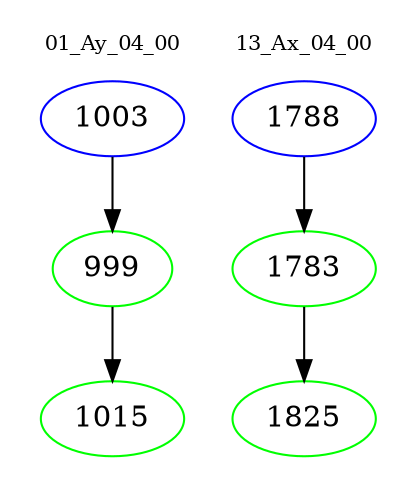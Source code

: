 digraph{
subgraph cluster_0 {
color = white
label = "01_Ay_04_00";
fontsize=10;
T0_1003 [label="1003", color="blue"]
T0_1003 -> T0_999 [color="black"]
T0_999 [label="999", color="green"]
T0_999 -> T0_1015 [color="black"]
T0_1015 [label="1015", color="green"]
}
subgraph cluster_1 {
color = white
label = "13_Ax_04_00";
fontsize=10;
T1_1788 [label="1788", color="blue"]
T1_1788 -> T1_1783 [color="black"]
T1_1783 [label="1783", color="green"]
T1_1783 -> T1_1825 [color="black"]
T1_1825 [label="1825", color="green"]
}
}
